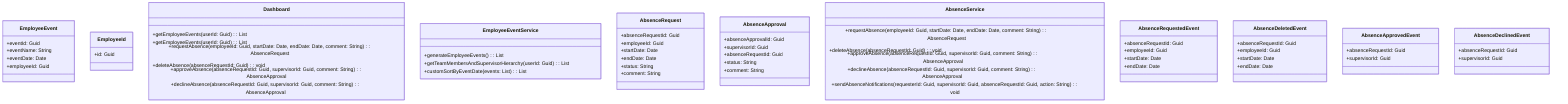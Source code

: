 classDiagram
  %% Existing Entities and Value Objects
  class EmployeeEvent {
    +eventId: Guid
    +eventName: String
    +eventDate: Date
    +employeeId: Guid
  }
  
  class EmployeeId {
    +id: Guid
  }
  
  %% Existing Aggregates and Services
  class Dashboard {
    +getEmployeeEvents(userId: Guid): List<EmployeeEvent>
  }
  
  class EmployeeEventService {
    +generateEmployeeEvents(): List<EmployeeEvent>
    +getTeamMembersAndSupervisorHierarchy(userId: Guid): List<EmployeeId>
    +customSortByEventDate(events: List<EmployeeEvent>): List<EmployeeEvent>
  }

  %% New Entities and Value Objects
  class AbsenceRequest {
    +absenceRequestId: Guid
    +employeeId: Guid
    +startDate: Date
    +endDate: Date
    +status: String
    +comment: String
  }

  class AbsenceApproval {
    +absenceApprovalId: Guid
    +supervisorId: Guid
    +absenceRequestId: Guid
    +status: String
    +comment: String
  }

  %% New Aggregates and Services
  class Dashboard  {
    +getEmployeeEvents(userId: Guid): List<EmployeeEvent>
    +requestAbsence(employeeId: Guid, startDate: Date, endDate: Date, comment: String): AbsenceRequest
    +deleteAbsence(absenceRequestId: Guid): void
    +approveAbsence(absenceRequestId: Guid, supervisorId: Guid, comment: String): AbsenceApproval
    +declineAbsence(absenceRequestId: Guid, supervisorId: Guid, comment: String): AbsenceApproval
  }

  class AbsenceService {
    +requestAbsence(employeeId: Guid, startDate: Date, endDate: Date, comment: String): AbsenceRequest
    +deleteAbsence(absenceRequestId: Guid): void
    +approveAbsence(absenceRequestId: Guid, supervisorId: Guid, comment: String): AbsenceApproval
    +declineAbsence(absenceRequestId: Guid, supervisorId: Guid, comment: String): AbsenceApproval
    +sendAbsenceNotifications(requesterId: Guid, supervisorId: Guid, absenceRequestId: Guid, action: String): void
  }

  %% New Domain Events
  class AbsenceRequestedEvent {
    +absenceRequestId: Guid
    +employeeId: Guid
    +startDate: Date
    +endDate: Date
  }

  class AbsenceDeletedEvent {
    +absenceRequestId: Guid
    +employeeId: Guid
    +startDate: Date
    +endDate: Date
  }

  class AbsenceApprovedEvent {
    +absenceRequestId: Guid
    +supervisorId: Guid
  }

  class AbsenceDeclinedEvent {
    +absenceRequestId: Guid
    +supervisorId: Guid
  }